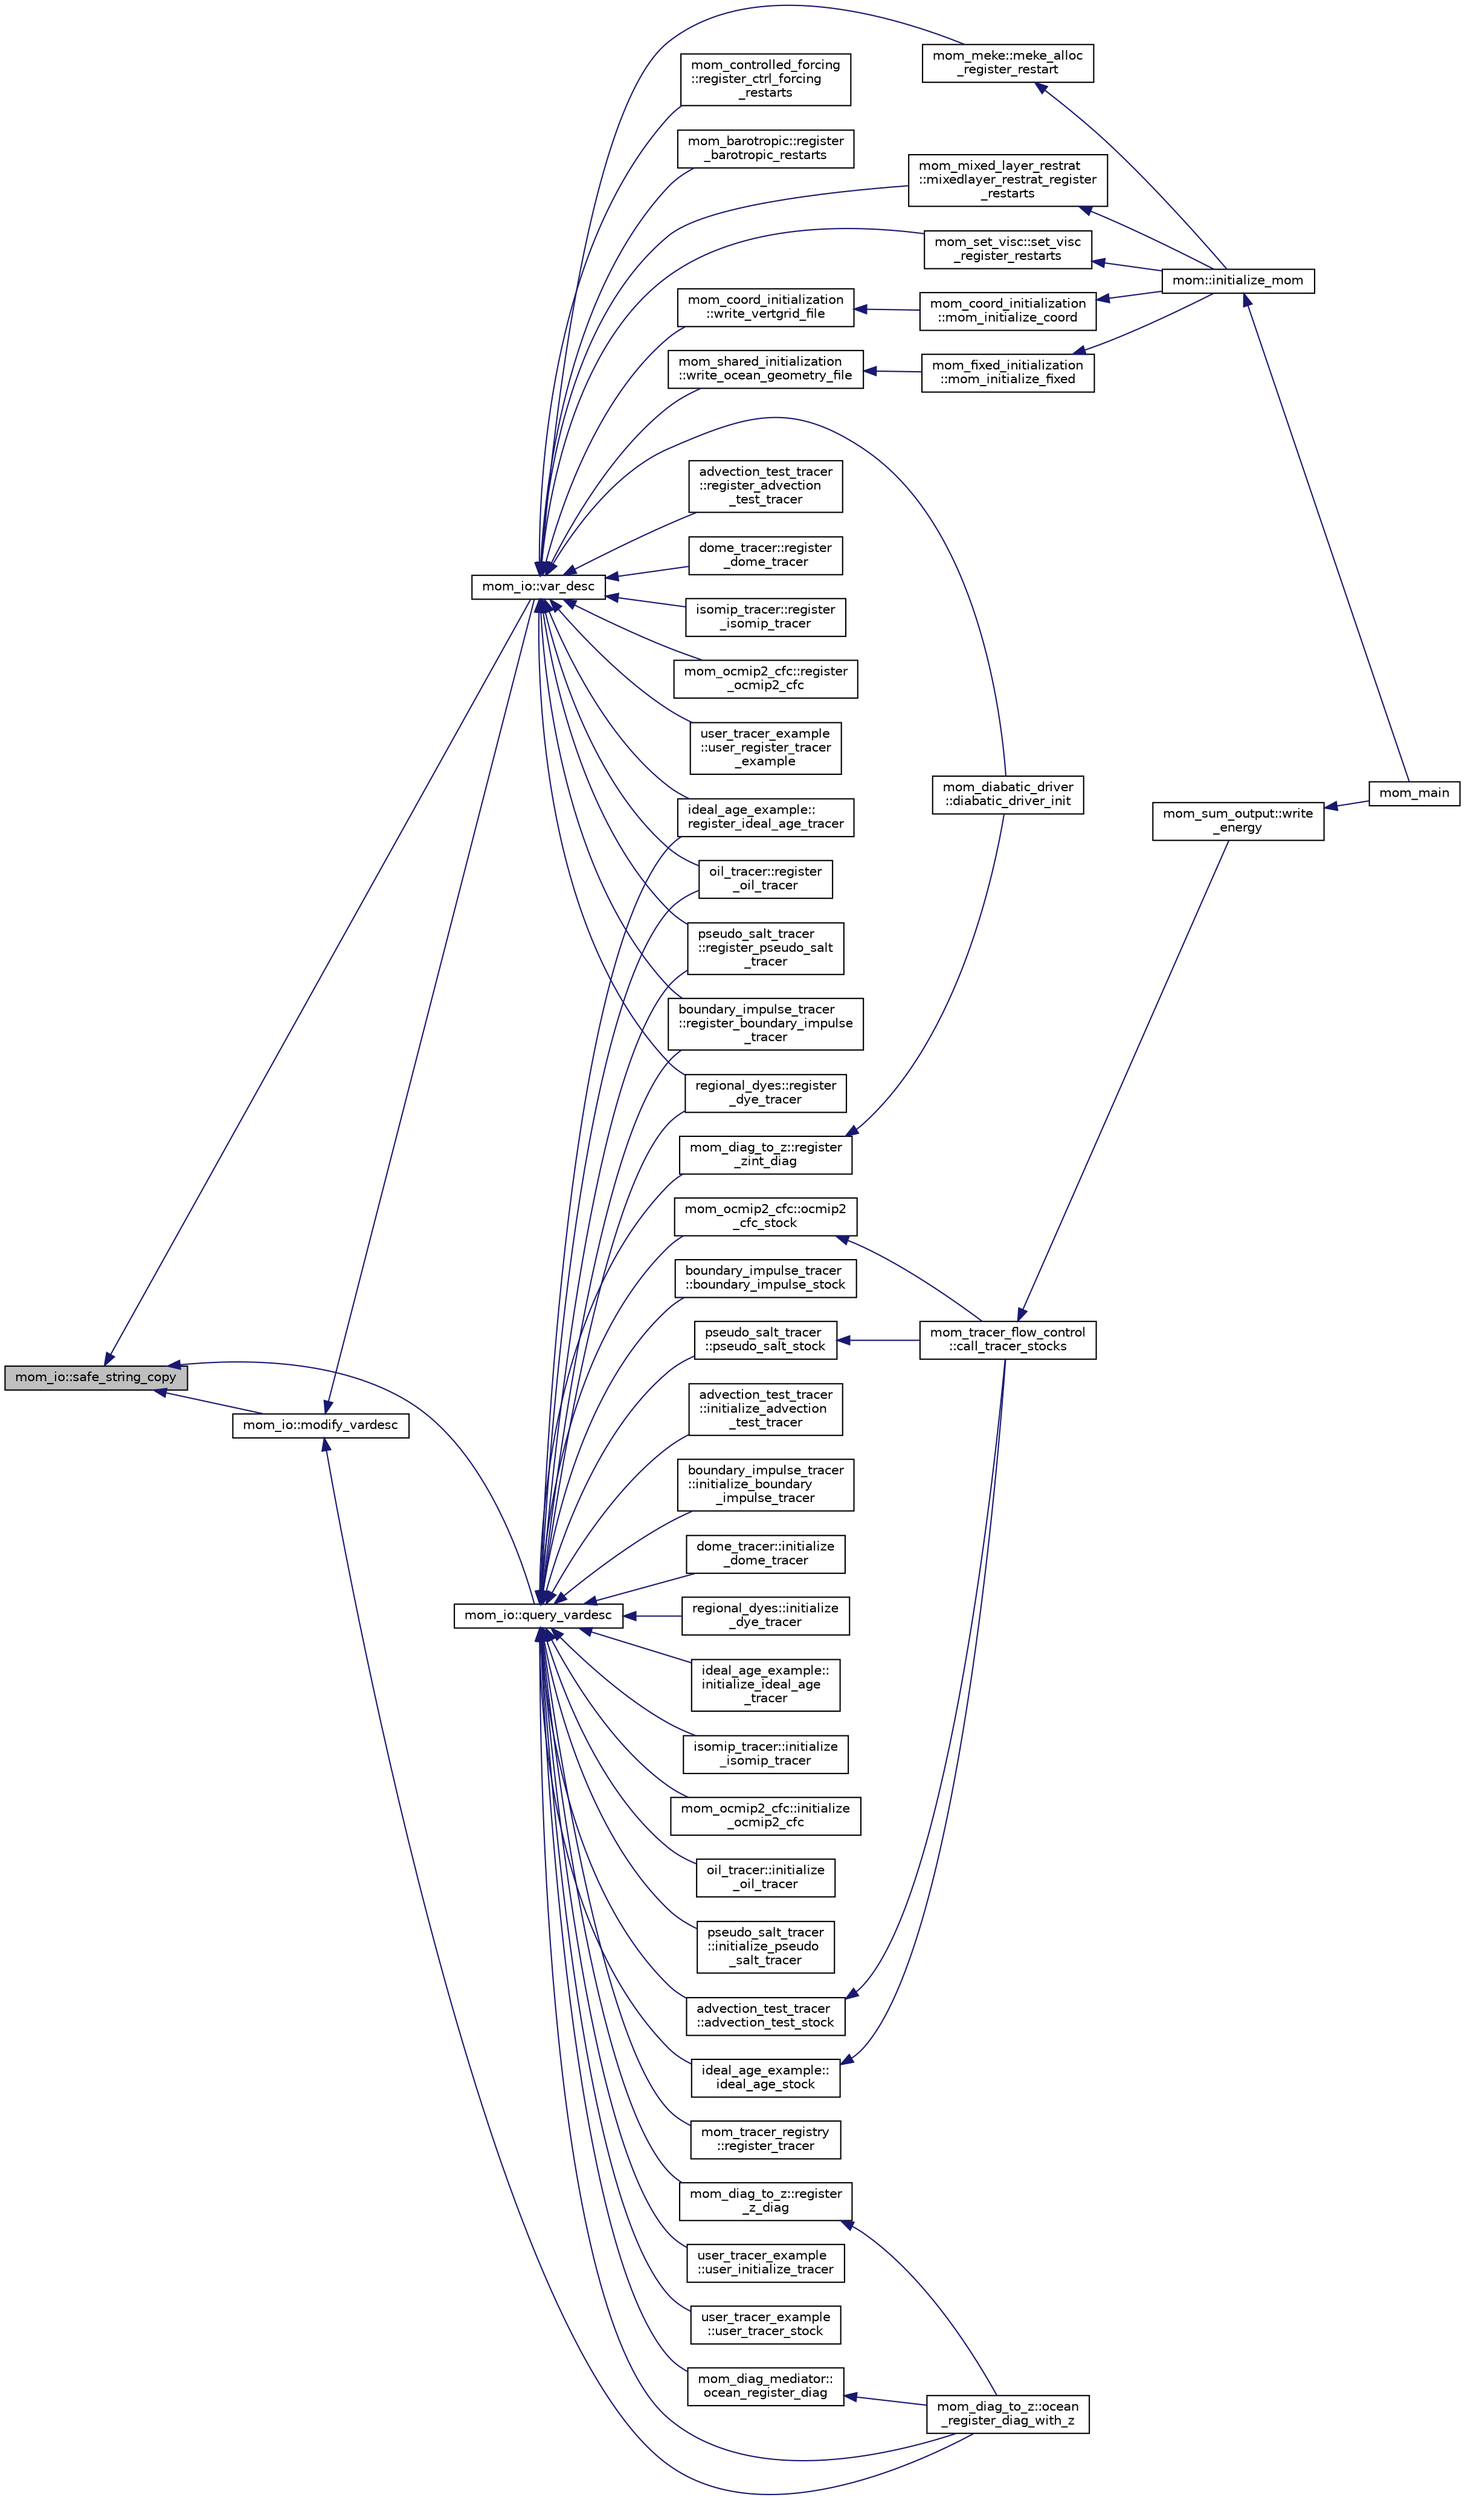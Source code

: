 digraph "mom_io::safe_string_copy"
{
 // INTERACTIVE_SVG=YES
  edge [fontname="Helvetica",fontsize="10",labelfontname="Helvetica",labelfontsize="10"];
  node [fontname="Helvetica",fontsize="10",shape=record];
  rankdir="LR";
  Node101 [label="mom_io::safe_string_copy",height=0.2,width=0.4,color="black", fillcolor="grey75", style="filled", fontcolor="black"];
  Node101 -> Node102 [dir="back",color="midnightblue",fontsize="10",style="solid",fontname="Helvetica"];
  Node102 [label="mom_io::modify_vardesc",height=0.2,width=0.4,color="black", fillcolor="white", style="filled",URL="$namespacemom__io.html#af96b29cb8410d557e8e452b81586223b",tooltip="This routine modifies the named elements of a vardesc type. All arguments are optional, except the vardesc type to be modified. "];
  Node102 -> Node103 [dir="back",color="midnightblue",fontsize="10",style="solid",fontname="Helvetica"];
  Node103 [label="mom_diag_to_z::ocean\l_register_diag_with_z",height=0.2,width=0.4,color="black", fillcolor="white", style="filled",URL="$namespacemom__diag__to__z.html#a90526b2f59f94c6af2f525a221029772",tooltip="This subroutine registers a tracer to be output in depth space. "];
  Node102 -> Node104 [dir="back",color="midnightblue",fontsize="10",style="solid",fontname="Helvetica"];
  Node104 [label="mom_io::var_desc",height=0.2,width=0.4,color="black", fillcolor="white", style="filled",URL="$namespacemom__io.html#a39c3ccc06bb1a6e446af2ee9010eba16",tooltip="Returns a vardesc type whose elements have been filled with the provided fields. The argument name is..."];
  Node104 -> Node105 [dir="back",color="midnightblue",fontsize="10",style="solid",fontname="Helvetica"];
  Node105 [label="mom_barotropic::register\l_barotropic_restarts",height=0.2,width=0.4,color="black", fillcolor="white", style="filled",URL="$namespacemom__barotropic.html#a28fa2e7600a471735c3b827ac08ed94b",tooltip="This subroutine is used to register any fields from MOM_barotropic.F90 that should be written to or r..."];
  Node104 -> Node106 [dir="back",color="midnightblue",fontsize="10",style="solid",fontname="Helvetica"];
  Node106 [label="mom_coord_initialization\l::write_vertgrid_file",height=0.2,width=0.4,color="black", fillcolor="white", style="filled",URL="$namespacemom__coord__initialization.html#a45fb62504679264febbaa0617332ecc1",tooltip="This subroutine writes out a file containing any available data related to the vertical grid used by ..."];
  Node106 -> Node107 [dir="back",color="midnightblue",fontsize="10",style="solid",fontname="Helvetica"];
  Node107 [label="mom_coord_initialization\l::mom_initialize_coord",height=0.2,width=0.4,color="black", fillcolor="white", style="filled",URL="$namespacemom__coord__initialization.html#a6e2f4c11bc99476ea9c64a9aceac3b81",tooltip="MOM_initialize_coord sets up time-invariant quantities related to MOM6&#39;s vertical coordinate..."];
  Node107 -> Node108 [dir="back",color="midnightblue",fontsize="10",style="solid",fontname="Helvetica"];
  Node108 [label="mom::initialize_mom",height=0.2,width=0.4,color="black", fillcolor="white", style="filled",URL="$namespacemom.html#a0be2869fef30e1e0604facfe1b41555d",tooltip="This subroutine initializes MOM. "];
  Node108 -> Node109 [dir="back",color="midnightblue",fontsize="10",style="solid",fontname="Helvetica"];
  Node109 [label="mom_main",height=0.2,width=0.4,color="black", fillcolor="white", style="filled",URL="$MOM__driver_8F90.html#a08fffeb2d8e8acbf9ed4609be6d258c6"];
  Node104 -> Node110 [dir="back",color="midnightblue",fontsize="10",style="solid",fontname="Helvetica"];
  Node110 [label="mom_shared_initialization\l::write_ocean_geometry_file",height=0.2,width=0.4,color="black", fillcolor="white", style="filled",URL="$namespacemom__shared__initialization.html#abef3d6e722e67f47ebdd3f989b9e90b8",tooltip="Write out a file describing the topography, Coriolis parameter, grid locations and various other fixe..."];
  Node110 -> Node111 [dir="back",color="midnightblue",fontsize="10",style="solid",fontname="Helvetica"];
  Node111 [label="mom_fixed_initialization\l::mom_initialize_fixed",height=0.2,width=0.4,color="black", fillcolor="white", style="filled",URL="$namespacemom__fixed__initialization.html#a6c1c054d9cda9f1bd11abba748614c92",tooltip="MOM_initialize_fixed sets up time-invariant quantities related to MOM6&#39;s horizontal grid..."];
  Node111 -> Node108 [dir="back",color="midnightblue",fontsize="10",style="solid",fontname="Helvetica"];
  Node104 -> Node112 [dir="back",color="midnightblue",fontsize="10",style="solid",fontname="Helvetica"];
  Node112 [label="mom_meke::meke_alloc\l_register_restart",height=0.2,width=0.4,color="black", fillcolor="white", style="filled",URL="$namespacemom__meke.html#a1900316331157e48f1a6029bac63fbd0",tooltip="Allocates memory and register restart fields for the MOM_MEKE module. "];
  Node112 -> Node108 [dir="back",color="midnightblue",fontsize="10",style="solid",fontname="Helvetica"];
  Node104 -> Node113 [dir="back",color="midnightblue",fontsize="10",style="solid",fontname="Helvetica"];
  Node113 [label="mom_mixed_layer_restrat\l::mixedlayer_restrat_register\l_restarts",height=0.2,width=0.4,color="black", fillcolor="white", style="filled",URL="$namespacemom__mixed__layer__restrat.html#aea597553dfa98cc7c972784f476ad3fc",tooltip="Allocate and register fields in the mixed layer restratification structure for restarts. "];
  Node113 -> Node108 [dir="back",color="midnightblue",fontsize="10",style="solid",fontname="Helvetica"];
  Node104 -> Node114 [dir="back",color="midnightblue",fontsize="10",style="solid",fontname="Helvetica"];
  Node114 [label="mom_diabatic_driver\l::diabatic_driver_init",height=0.2,width=0.4,color="black", fillcolor="white", style="filled",URL="$namespacemom__diabatic__driver.html#afa0b30bd6f0e080bcacbd6dcb15ff990",tooltip="This routine initializes the diabatic driver module. "];
  Node104 -> Node115 [dir="back",color="midnightblue",fontsize="10",style="solid",fontname="Helvetica"];
  Node115 [label="mom_set_visc::set_visc\l_register_restarts",height=0.2,width=0.4,color="black", fillcolor="white", style="filled",URL="$namespacemom__set__visc.html#ae2d9d9f74c1e9aec56257cfad372b0fd",tooltip="This subroutine is used to register any fields associated with the vertvisc_type. ..."];
  Node115 -> Node108 [dir="back",color="midnightblue",fontsize="10",style="solid",fontname="Helvetica"];
  Node104 -> Node116 [dir="back",color="midnightblue",fontsize="10",style="solid",fontname="Helvetica"];
  Node116 [label="advection_test_tracer\l::register_advection\l_test_tracer",height=0.2,width=0.4,color="black", fillcolor="white", style="filled",URL="$namespaceadvection__test__tracer.html#a6cc3e00a5d5cb9e31339c784eb966c91"];
  Node104 -> Node117 [dir="back",color="midnightblue",fontsize="10",style="solid",fontname="Helvetica"];
  Node117 [label="boundary_impulse_tracer\l::register_boundary_impulse\l_tracer",height=0.2,width=0.4,color="black", fillcolor="white", style="filled",URL="$namespaceboundary__impulse__tracer.html#a8c333281de8a3f7a255a0da4187427ad",tooltip="Read in runtime options and add boundary impulse tracer to tracer registry. "];
  Node104 -> Node118 [dir="back",color="midnightblue",fontsize="10",style="solid",fontname="Helvetica"];
  Node118 [label="dome_tracer::register\l_dome_tracer",height=0.2,width=0.4,color="black", fillcolor="white", style="filled",URL="$namespacedome__tracer.html#a2a6918ef09b8674c6ad56f80dfc370ff"];
  Node104 -> Node119 [dir="back",color="midnightblue",fontsize="10",style="solid",fontname="Helvetica"];
  Node119 [label="regional_dyes::register\l_dye_tracer",height=0.2,width=0.4,color="black", fillcolor="white", style="filled",URL="$namespaceregional__dyes.html#af9da6e5dbe58dedce4ede6f0533fe702"];
  Node104 -> Node120 [dir="back",color="midnightblue",fontsize="10",style="solid",fontname="Helvetica"];
  Node120 [label="ideal_age_example::\lregister_ideal_age_tracer",height=0.2,width=0.4,color="black", fillcolor="white", style="filled",URL="$namespaceideal__age__example.html#a58d550a02148b87b1d1ce979fcaf6c00"];
  Node104 -> Node121 [dir="back",color="midnightblue",fontsize="10",style="solid",fontname="Helvetica"];
  Node121 [label="isomip_tracer::register\l_isomip_tracer",height=0.2,width=0.4,color="black", fillcolor="white", style="filled",URL="$namespaceisomip__tracer.html#a7d66fe5ba12076654324a7e7d8ab2e4f",tooltip="This subroutine is used to register tracer fields. "];
  Node104 -> Node122 [dir="back",color="midnightblue",fontsize="10",style="solid",fontname="Helvetica"];
  Node122 [label="mom_ocmip2_cfc::register\l_ocmip2_cfc",height=0.2,width=0.4,color="black", fillcolor="white", style="filled",URL="$namespacemom__ocmip2__cfc.html#ac04494ce35222c8583a7ee7589e1cf13"];
  Node104 -> Node123 [dir="back",color="midnightblue",fontsize="10",style="solid",fontname="Helvetica"];
  Node123 [label="oil_tracer::register\l_oil_tracer",height=0.2,width=0.4,color="black", fillcolor="white", style="filled",URL="$namespaceoil__tracer.html#ae9bef348e3fea3af157e841a0c9f6aeb"];
  Node104 -> Node124 [dir="back",color="midnightblue",fontsize="10",style="solid",fontname="Helvetica"];
  Node124 [label="pseudo_salt_tracer\l::register_pseudo_salt\l_tracer",height=0.2,width=0.4,color="black", fillcolor="white", style="filled",URL="$namespacepseudo__salt__tracer.html#a147eabcabc9a787c01310dd67a5bab08"];
  Node104 -> Node125 [dir="back",color="midnightblue",fontsize="10",style="solid",fontname="Helvetica"];
  Node125 [label="user_tracer_example\l::user_register_tracer\l_example",height=0.2,width=0.4,color="black", fillcolor="white", style="filled",URL="$namespaceuser__tracer__example.html#a71efc349b3fbeb6f4cb2155de1f8bbe5"];
  Node104 -> Node126 [dir="back",color="midnightblue",fontsize="10",style="solid",fontname="Helvetica"];
  Node126 [label="mom_controlled_forcing\l::register_ctrl_forcing\l_restarts",height=0.2,width=0.4,color="black", fillcolor="white", style="filled",URL="$namespacemom__controlled__forcing.html#a8bfffde62f6a555439eba94884a1fc2e",tooltip="This subroutine is used to allocate and register any fields in this module that should be written to ..."];
  Node101 -> Node127 [dir="back",color="midnightblue",fontsize="10",style="solid",fontname="Helvetica"];
  Node127 [label="mom_io::query_vardesc",height=0.2,width=0.4,color="black", fillcolor="white", style="filled",URL="$namespacemom__io.html#a23e82d1d89d9bb1c9bdf802ce80d4508",tooltip="This routine queries vardesc. "];
  Node127 -> Node128 [dir="back",color="midnightblue",fontsize="10",style="solid",fontname="Helvetica"];
  Node128 [label="advection_test_tracer\l::advection_test_stock",height=0.2,width=0.4,color="black", fillcolor="white", style="filled",URL="$namespaceadvection__test__tracer.html#a1e3884b030df6c5107380b4ddd2fbce2"];
  Node128 -> Node129 [dir="back",color="midnightblue",fontsize="10",style="solid",fontname="Helvetica"];
  Node129 [label="mom_tracer_flow_control\l::call_tracer_stocks",height=0.2,width=0.4,color="black", fillcolor="white", style="filled",URL="$namespacemom__tracer__flow__control.html#afd8526344e928c8c9505c921bf37447f",tooltip="This subroutine calls all registered tracer packages to enable them to add to the surface state retur..."];
  Node129 -> Node130 [dir="back",color="midnightblue",fontsize="10",style="solid",fontname="Helvetica"];
  Node130 [label="mom_sum_output::write\l_energy",height=0.2,width=0.4,color="black", fillcolor="white", style="filled",URL="$namespacemom__sum__output.html#aef94e597f85f3ee439b2ddc2b46a043a",tooltip="This subroutine calculates and writes the total model energy, the energy and mass of each layer..."];
  Node130 -> Node109 [dir="back",color="midnightblue",fontsize="10",style="solid",fontname="Helvetica"];
  Node127 -> Node131 [dir="back",color="midnightblue",fontsize="10",style="solid",fontname="Helvetica"];
  Node131 [label="boundary_impulse_tracer\l::boundary_impulse_stock",height=0.2,width=0.4,color="black", fillcolor="white", style="filled",URL="$namespaceboundary__impulse__tracer.html#a9c170481eec5074f1a3b2b5e09a142fc",tooltip="Calculate total inventory of tracer. "];
  Node127 -> Node132 [dir="back",color="midnightblue",fontsize="10",style="solid",fontname="Helvetica"];
  Node132 [label="ideal_age_example::\lideal_age_stock",height=0.2,width=0.4,color="black", fillcolor="white", style="filled",URL="$namespaceideal__age__example.html#a2300d82e30802a3127f4a63277d37776"];
  Node132 -> Node129 [dir="back",color="midnightblue",fontsize="10",style="solid",fontname="Helvetica"];
  Node127 -> Node133 [dir="back",color="midnightblue",fontsize="10",style="solid",fontname="Helvetica"];
  Node133 [label="advection_test_tracer\l::initialize_advection\l_test_tracer",height=0.2,width=0.4,color="black", fillcolor="white", style="filled",URL="$namespaceadvection__test__tracer.html#adad96933565e1ee601662052ad3f6943"];
  Node127 -> Node134 [dir="back",color="midnightblue",fontsize="10",style="solid",fontname="Helvetica"];
  Node134 [label="boundary_impulse_tracer\l::initialize_boundary\l_impulse_tracer",height=0.2,width=0.4,color="black", fillcolor="white", style="filled",URL="$namespaceboundary__impulse__tracer.html#a3e9d605e0a7bed7bb6028cb916ded161",tooltip="Initialize tracer from restart or set to 1 at surface to initialize. "];
  Node127 -> Node135 [dir="back",color="midnightblue",fontsize="10",style="solid",fontname="Helvetica"];
  Node135 [label="dome_tracer::initialize\l_dome_tracer",height=0.2,width=0.4,color="black", fillcolor="white", style="filled",URL="$namespacedome__tracer.html#acbbc86d4dbc4997c0cd55aa498d2c668"];
  Node127 -> Node136 [dir="back",color="midnightblue",fontsize="10",style="solid",fontname="Helvetica"];
  Node136 [label="regional_dyes::initialize\l_dye_tracer",height=0.2,width=0.4,color="black", fillcolor="white", style="filled",URL="$namespaceregional__dyes.html#aeef37afe2f348fc7d94fe977d74d6d0b"];
  Node127 -> Node137 [dir="back",color="midnightblue",fontsize="10",style="solid",fontname="Helvetica"];
  Node137 [label="ideal_age_example::\linitialize_ideal_age\l_tracer",height=0.2,width=0.4,color="black", fillcolor="white", style="filled",URL="$namespaceideal__age__example.html#abec4db7c44f7a6d5c891a6d8a17a99b3"];
  Node127 -> Node138 [dir="back",color="midnightblue",fontsize="10",style="solid",fontname="Helvetica"];
  Node138 [label="isomip_tracer::initialize\l_isomip_tracer",height=0.2,width=0.4,color="black", fillcolor="white", style="filled",URL="$namespaceisomip__tracer.html#a6083b2b081277f46013d9a22b32b7741",tooltip="Initializes the NTR tracer fields in tr(:,:,:,:) "];
  Node127 -> Node139 [dir="back",color="midnightblue",fontsize="10",style="solid",fontname="Helvetica"];
  Node139 [label="mom_ocmip2_cfc::initialize\l_ocmip2_cfc",height=0.2,width=0.4,color="black", fillcolor="white", style="filled",URL="$namespacemom__ocmip2__cfc.html#a0c916b2f0835bd79002803f246d2ef49",tooltip="This subroutine initializes the NTR tracer fields in tr(:,:,:,:) and it sets up the tracer output..."];
  Node127 -> Node140 [dir="back",color="midnightblue",fontsize="10",style="solid",fontname="Helvetica"];
  Node140 [label="oil_tracer::initialize\l_oil_tracer",height=0.2,width=0.4,color="black", fillcolor="white", style="filled",URL="$namespaceoil__tracer.html#a2bb5dd516d506706c1e67e1206e389b5"];
  Node127 -> Node141 [dir="back",color="midnightblue",fontsize="10",style="solid",fontname="Helvetica"];
  Node141 [label="pseudo_salt_tracer\l::initialize_pseudo\l_salt_tracer",height=0.2,width=0.4,color="black", fillcolor="white", style="filled",URL="$namespacepseudo__salt__tracer.html#adaef10fff7bd433eab35152075b3f166"];
  Node127 -> Node142 [dir="back",color="midnightblue",fontsize="10",style="solid",fontname="Helvetica"];
  Node142 [label="mom_diag_mediator::\locean_register_diag",height=0.2,width=0.4,color="black", fillcolor="white", style="filled",URL="$namespacemom__diag__mediator.html#a21267e25d12fa3e5d2540d2a299d2d2c",tooltip="Registers a diagnostic using the information encapsulated in the vardesc type argument and returns an..."];
  Node142 -> Node103 [dir="back",color="midnightblue",fontsize="10",style="solid",fontname="Helvetica"];
  Node127 -> Node103 [dir="back",color="midnightblue",fontsize="10",style="solid",fontname="Helvetica"];
  Node127 -> Node143 [dir="back",color="midnightblue",fontsize="10",style="solid",fontname="Helvetica"];
  Node143 [label="mom_ocmip2_cfc::ocmip2\l_cfc_stock",height=0.2,width=0.4,color="black", fillcolor="white", style="filled",URL="$namespacemom__ocmip2__cfc.html#ac3c9967ff09b37934eb5ef51535e7ee3",tooltip="This function calculates the mass-weighted integral of all tracer stocks, returning the number of sto..."];
  Node143 -> Node129 [dir="back",color="midnightblue",fontsize="10",style="solid",fontname="Helvetica"];
  Node127 -> Node144 [dir="back",color="midnightblue",fontsize="10",style="solid",fontname="Helvetica"];
  Node144 [label="pseudo_salt_tracer\l::pseudo_salt_stock",height=0.2,width=0.4,color="black", fillcolor="white", style="filled",URL="$namespacepseudo__salt__tracer.html#a282f3c84b7e7ccdaa6d9344342705a6e"];
  Node144 -> Node129 [dir="back",color="midnightblue",fontsize="10",style="solid",fontname="Helvetica"];
  Node127 -> Node117 [dir="back",color="midnightblue",fontsize="10",style="solid",fontname="Helvetica"];
  Node127 -> Node119 [dir="back",color="midnightblue",fontsize="10",style="solid",fontname="Helvetica"];
  Node127 -> Node120 [dir="back",color="midnightblue",fontsize="10",style="solid",fontname="Helvetica"];
  Node127 -> Node123 [dir="back",color="midnightblue",fontsize="10",style="solid",fontname="Helvetica"];
  Node127 -> Node124 [dir="back",color="midnightblue",fontsize="10",style="solid",fontname="Helvetica"];
  Node127 -> Node145 [dir="back",color="midnightblue",fontsize="10",style="solid",fontname="Helvetica"];
  Node145 [label="mom_tracer_registry\l::register_tracer",height=0.2,width=0.4,color="black", fillcolor="white", style="filled",URL="$namespacemom__tracer__registry.html#a6a753792521378d63e3dd5ca73f3574a",tooltip="This subroutine registers a tracer to be advected and laterally diffused. "];
  Node127 -> Node146 [dir="back",color="midnightblue",fontsize="10",style="solid",fontname="Helvetica"];
  Node146 [label="mom_diag_to_z::register\l_z_diag",height=0.2,width=0.4,color="black", fillcolor="white", style="filled",URL="$namespacemom__diag__to__z.html#a4dda95a2d7577d6d347e94ec54638bb5"];
  Node146 -> Node103 [dir="back",color="midnightblue",fontsize="10",style="solid",fontname="Helvetica"];
  Node127 -> Node147 [dir="back",color="midnightblue",fontsize="10",style="solid",fontname="Helvetica"];
  Node147 [label="mom_diag_to_z::register\l_zint_diag",height=0.2,width=0.4,color="black", fillcolor="white", style="filled",URL="$namespacemom__diag__to__z.html#a12bc76d5b29b6b3292a802946b7dd6fc"];
  Node147 -> Node114 [dir="back",color="midnightblue",fontsize="10",style="solid",fontname="Helvetica"];
  Node127 -> Node148 [dir="back",color="midnightblue",fontsize="10",style="solid",fontname="Helvetica"];
  Node148 [label="user_tracer_example\l::user_initialize_tracer",height=0.2,width=0.4,color="black", fillcolor="white", style="filled",URL="$namespaceuser__tracer__example.html#a16d417b6068f44605caf3573bf5f4de9"];
  Node127 -> Node149 [dir="back",color="midnightblue",fontsize="10",style="solid",fontname="Helvetica"];
  Node149 [label="user_tracer_example\l::user_tracer_stock",height=0.2,width=0.4,color="black", fillcolor="white", style="filled",URL="$namespaceuser__tracer__example.html#a040e2b8e8c5a41ccb6398e66d820c4be"];
  Node101 -> Node104 [dir="back",color="midnightblue",fontsize="10",style="solid",fontname="Helvetica"];
}
